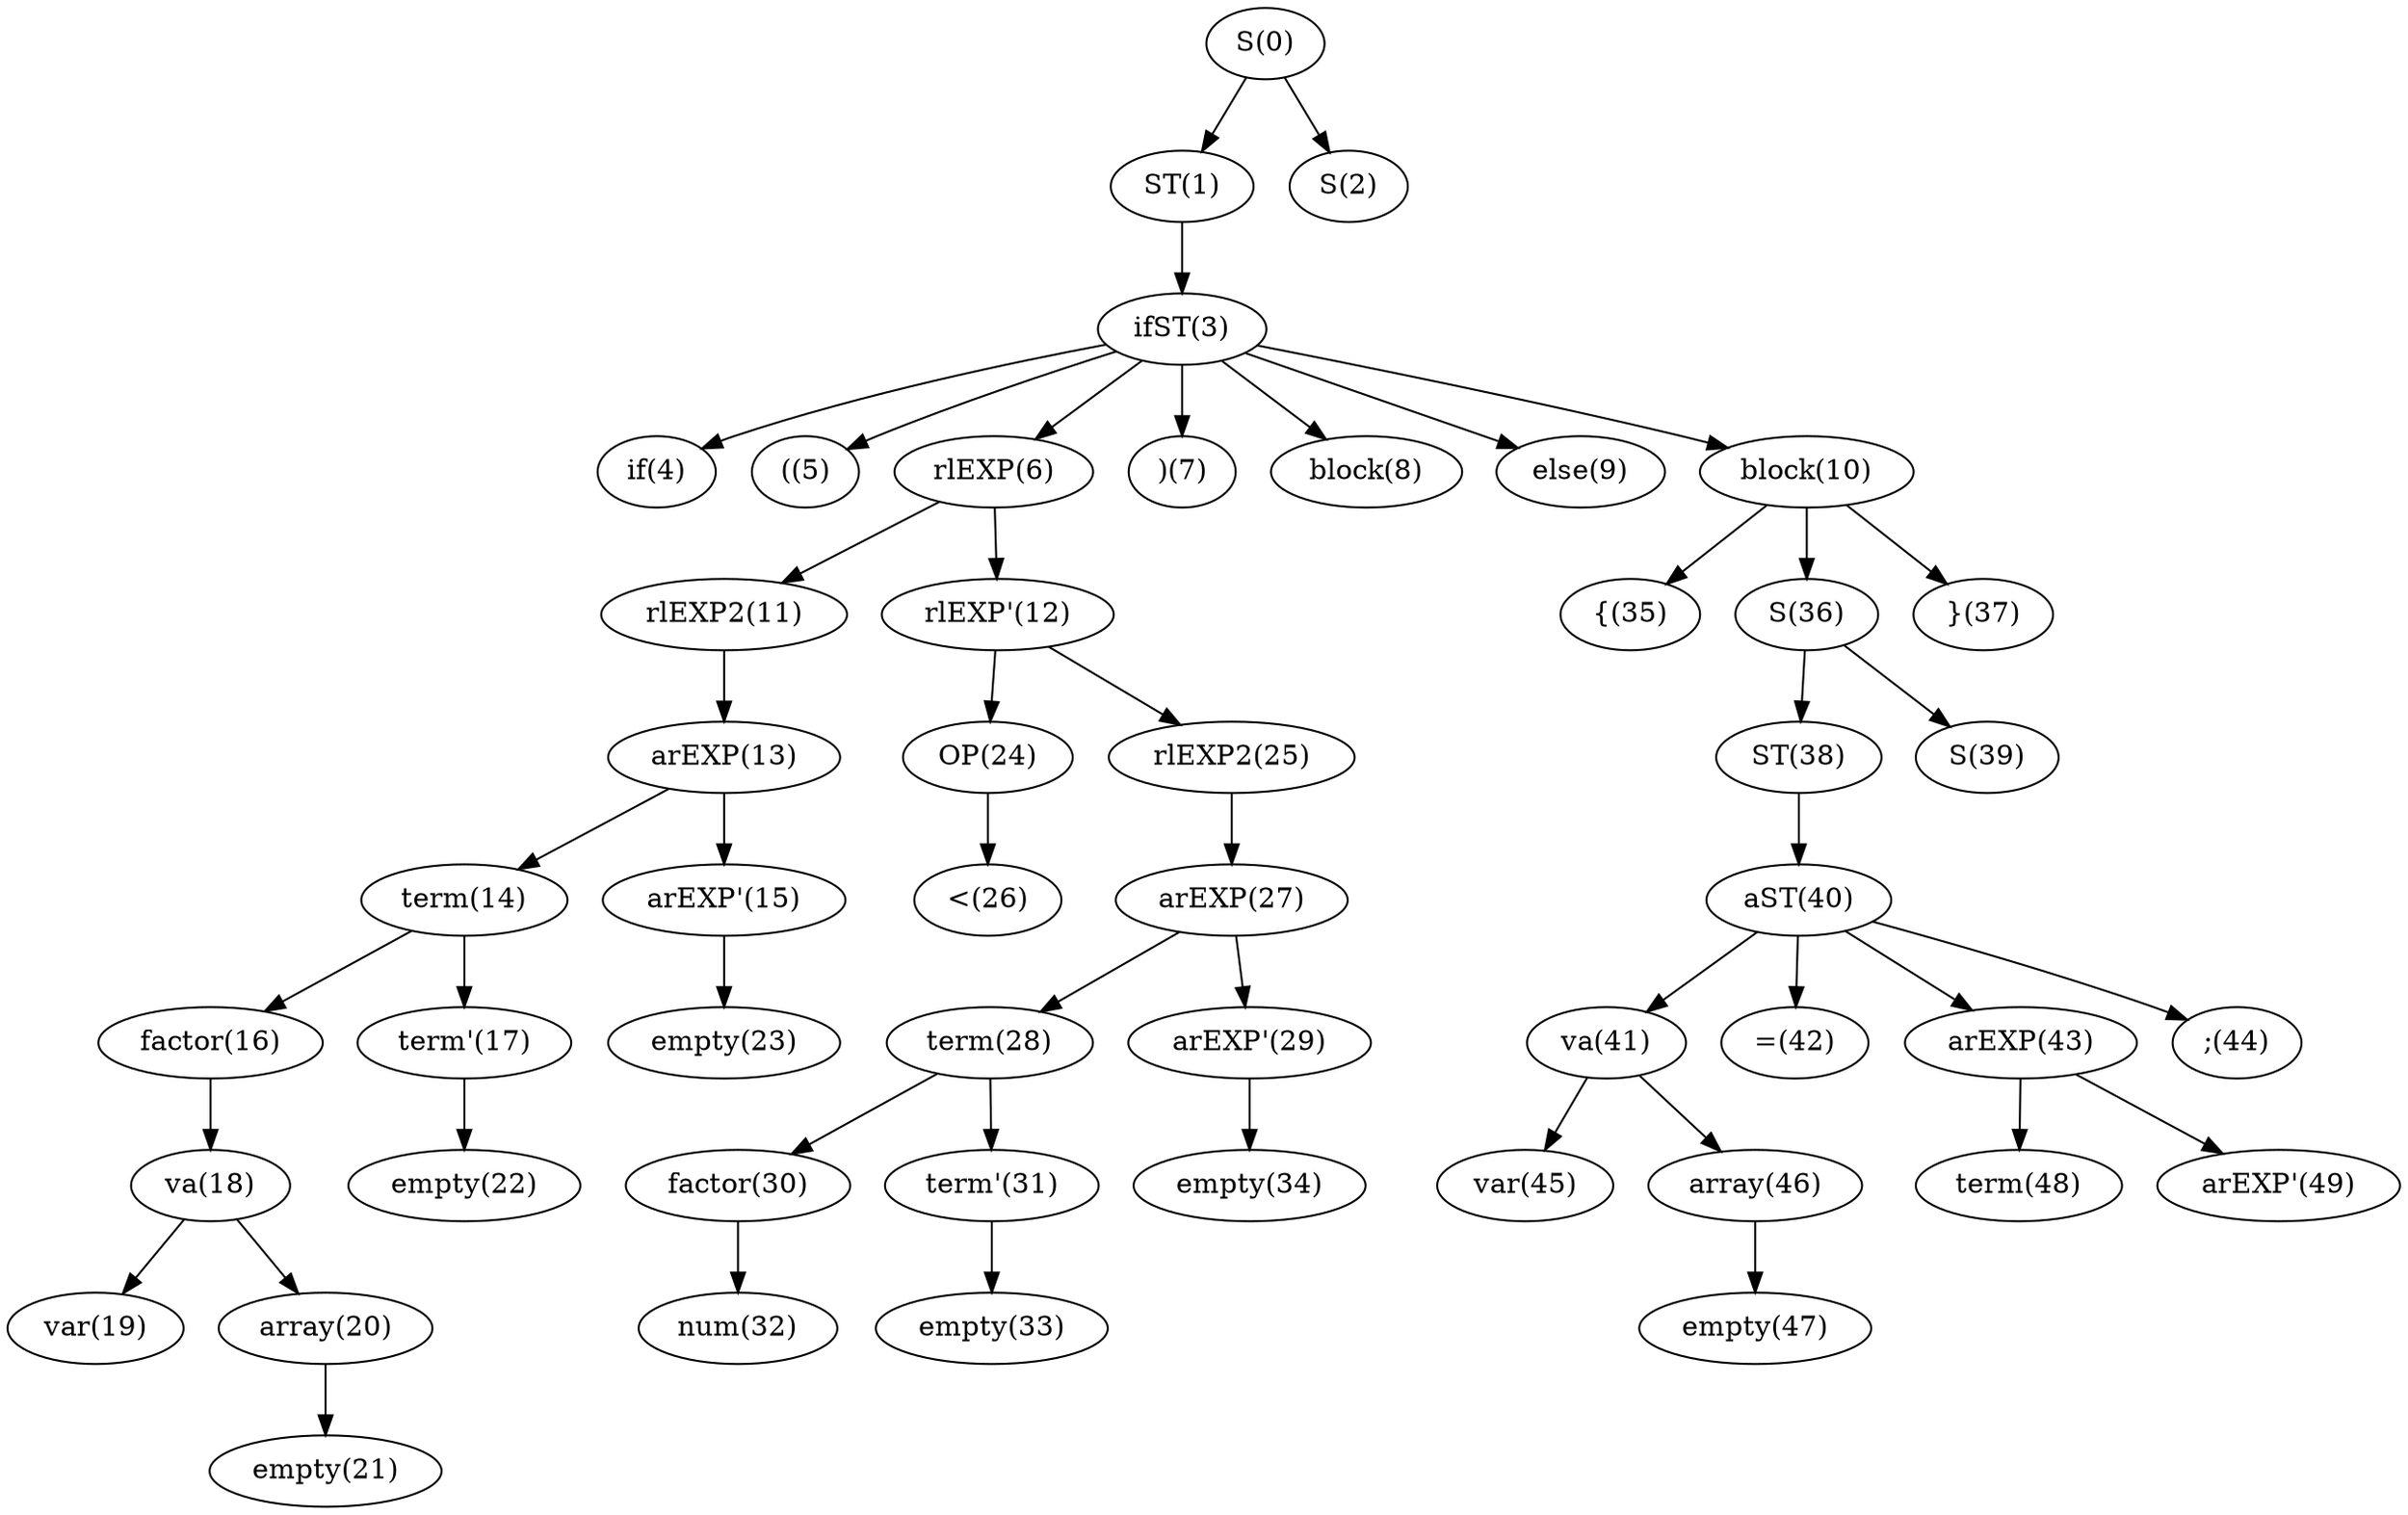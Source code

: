 // Graph
digraph {
	"S(0)" -> "ST(1)" [constraint=true]
	"S(0)" -> "S(2)" [constraint=true]
	"ST(1)" -> "ifST(3)" [constraint=true]
	"ifST(3)" -> "if(4)" [constraint=true]
	"ifST(3)" -> "((5)" [constraint=true]
	"ifST(3)" -> "rlEXP(6)" [constraint=true]
	"ifST(3)" -> ")(7)" [constraint=true]
	"ifST(3)" -> "block(8)" [constraint=true]
	"ifST(3)" -> "else(9)" [constraint=true]
	"ifST(3)" -> "block(10)" [constraint=true]
	"rlEXP(6)" -> "rlEXP2(11)" [constraint=true]
	"rlEXP(6)" -> "rlEXP'(12)" [constraint=true]
	"rlEXP2(11)" -> "arEXP(13)" [constraint=true]
	"arEXP(13)" -> "term(14)" [constraint=true]
	"arEXP(13)" -> "arEXP'(15)" [constraint=true]
	"term(14)" -> "factor(16)" [constraint=true]
	"term(14)" -> "term'(17)" [constraint=true]
	"factor(16)" -> "va(18)" [constraint=true]
	"va(18)" -> "var(19)" [constraint=true]
	"va(18)" -> "array(20)" [constraint=true]
	"array(20)" -> "empty(21)" [constraint=true]
	"term'(17)" -> "empty(22)" [constraint=true]
	"arEXP'(15)" -> "empty(23)" [constraint=true]
	"rlEXP'(12)" -> "OP(24)" [constraint=true]
	"rlEXP'(12)" -> "rlEXP2(25)" [constraint=true]
	"OP(24)" -> "<(26)" [constraint=true]
	"rlEXP2(25)" -> "arEXP(27)" [constraint=true]
	"arEXP(27)" -> "term(28)" [constraint=true]
	"arEXP(27)" -> "arEXP'(29)" [constraint=true]
	"term(28)" -> "factor(30)" [constraint=true]
	"term(28)" -> "term'(31)" [constraint=true]
	"factor(30)" -> "num(32)" [constraint=true]
	"term'(31)" -> "empty(33)" [constraint=true]
	"arEXP'(29)" -> "empty(34)" [constraint=true]
	"block(10)" -> "{(35)" [constraint=true]
	"block(10)" -> "S(36)" [constraint=true]
	"block(10)" -> "}(37)" [constraint=true]
	"S(36)" -> "ST(38)" [constraint=true]
	"S(36)" -> "S(39)" [constraint=true]
	"ST(38)" -> "aST(40)" [constraint=true]
	"aST(40)" -> "va(41)" [constraint=true]
	"aST(40)" -> "=(42)" [constraint=true]
	"aST(40)" -> "arEXP(43)" [constraint=true]
	"aST(40)" -> ";(44)" [constraint=true]
	"va(41)" -> "var(45)" [constraint=true]
	"va(41)" -> "array(46)" [constraint=true]
	"array(46)" -> "empty(47)" [constraint=true]
	"arEXP(43)" -> "term(48)" [constraint=true]
	"arEXP(43)" -> "arEXP'(49)" [constraint=true]
}
